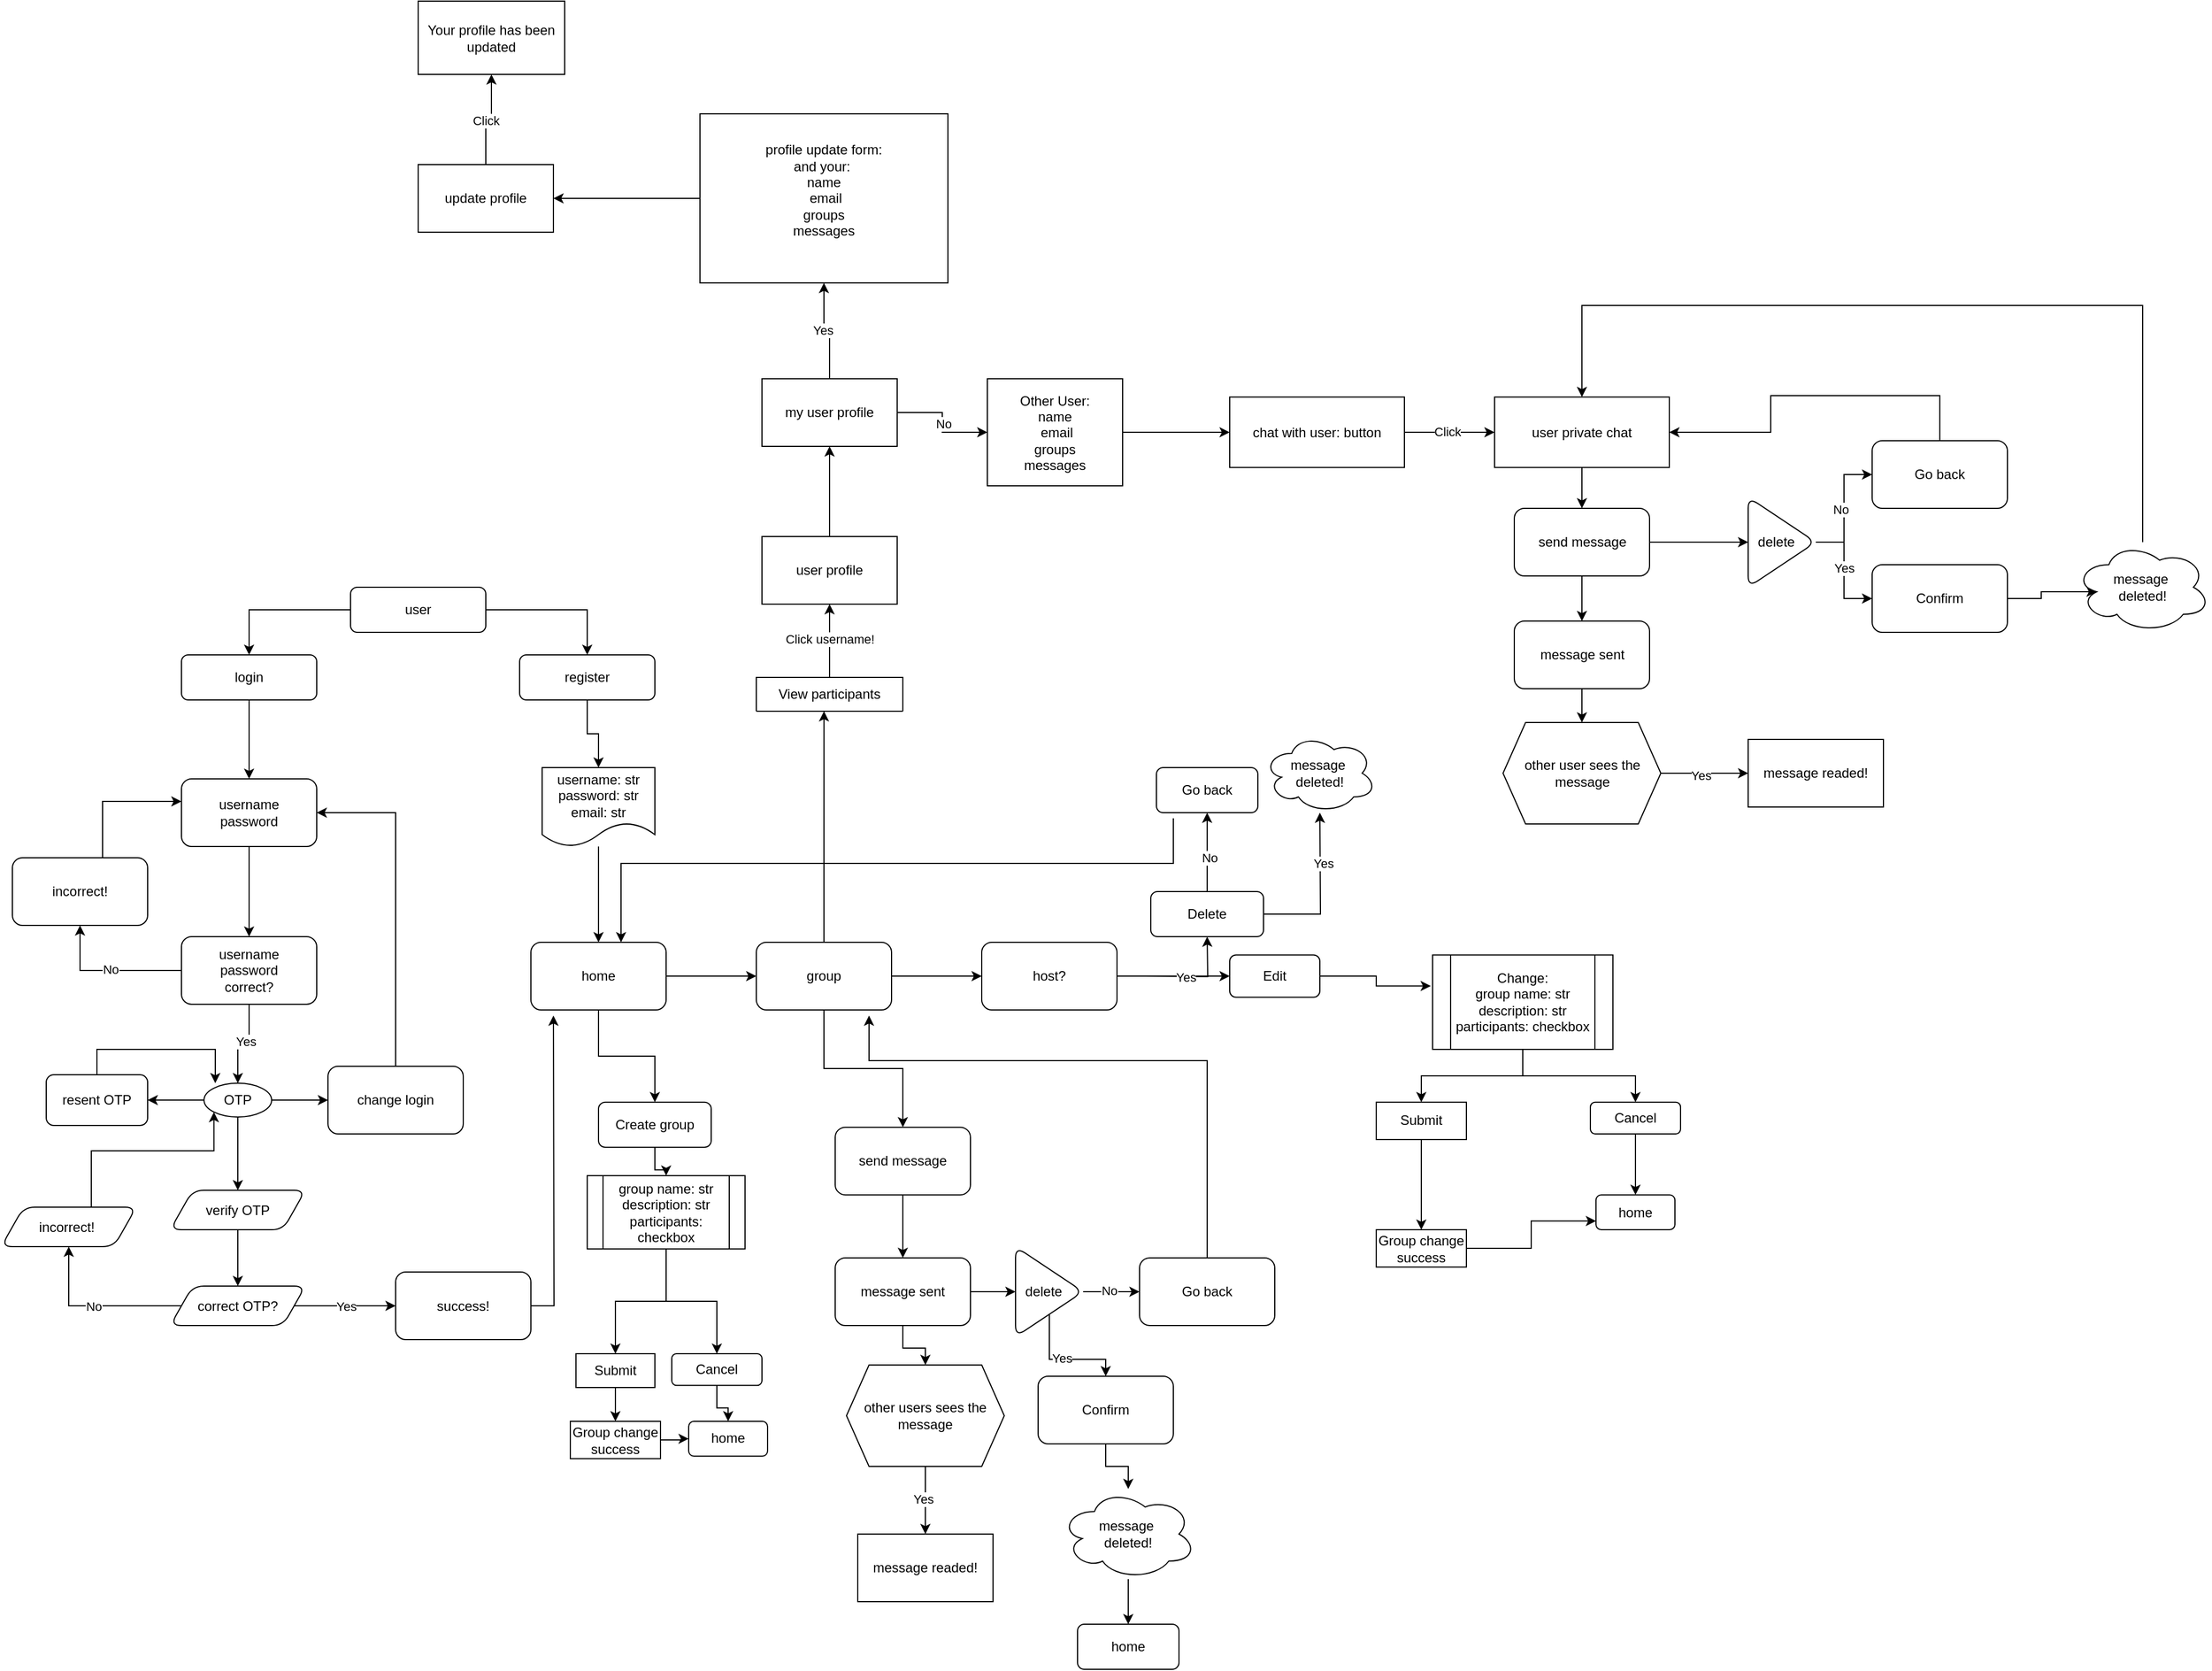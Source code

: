 <mxfile version="24.7.17">
  <diagram id="C5RBs43oDa-KdzZeNtuy" name="Page-1">
    <mxGraphModel dx="2310" dy="2065" grid="1" gridSize="10" guides="1" tooltips="1" connect="1" arrows="1" fold="1" page="0" pageScale="1" pageWidth="827" pageHeight="1169" math="0" shadow="0">
      <root>
        <mxCell id="WIyWlLk6GJQsqaUBKTNV-0" />
        <mxCell id="WIyWlLk6GJQsqaUBKTNV-1" parent="WIyWlLk6GJQsqaUBKTNV-0" />
        <mxCell id="mE4qVkIA00PZS8pNNAoy-1" value="" style="edgeStyle=orthogonalEdgeStyle;rounded=0;orthogonalLoop=1;jettySize=auto;html=1;" edge="1" parent="WIyWlLk6GJQsqaUBKTNV-1" source="WIyWlLk6GJQsqaUBKTNV-3" target="mE4qVkIA00PZS8pNNAoy-0">
          <mxGeometry relative="1" as="geometry" />
        </mxCell>
        <mxCell id="mE4qVkIA00PZS8pNNAoy-3" value="" style="edgeStyle=orthogonalEdgeStyle;rounded=0;orthogonalLoop=1;jettySize=auto;html=1;" edge="1" parent="WIyWlLk6GJQsqaUBKTNV-1" source="WIyWlLk6GJQsqaUBKTNV-3" target="mE4qVkIA00PZS8pNNAoy-2">
          <mxGeometry relative="1" as="geometry" />
        </mxCell>
        <mxCell id="WIyWlLk6GJQsqaUBKTNV-3" value="user" style="rounded=1;whiteSpace=wrap;html=1;fontSize=12;glass=0;strokeWidth=1;shadow=0;" parent="WIyWlLk6GJQsqaUBKTNV-1" vertex="1">
          <mxGeometry x="330" width="120" height="40" as="geometry" />
        </mxCell>
        <mxCell id="mE4qVkIA00PZS8pNNAoy-5" value="" style="edgeStyle=orthogonalEdgeStyle;rounded=0;orthogonalLoop=1;jettySize=auto;html=1;" edge="1" parent="WIyWlLk6GJQsqaUBKTNV-1" source="mE4qVkIA00PZS8pNNAoy-0" target="mE4qVkIA00PZS8pNNAoy-4">
          <mxGeometry relative="1" as="geometry" />
        </mxCell>
        <mxCell id="mE4qVkIA00PZS8pNNAoy-0" value="register" style="rounded=1;whiteSpace=wrap;html=1;glass=0;strokeWidth=1;shadow=0;" vertex="1" parent="WIyWlLk6GJQsqaUBKTNV-1">
          <mxGeometry x="480" y="60" width="120" height="40" as="geometry" />
        </mxCell>
        <mxCell id="mE4qVkIA00PZS8pNNAoy-9" value="" style="edgeStyle=orthogonalEdgeStyle;rounded=0;orthogonalLoop=1;jettySize=auto;html=1;" edge="1" parent="WIyWlLk6GJQsqaUBKTNV-1" source="mE4qVkIA00PZS8pNNAoy-2" target="mE4qVkIA00PZS8pNNAoy-8">
          <mxGeometry relative="1" as="geometry" />
        </mxCell>
        <mxCell id="mE4qVkIA00PZS8pNNAoy-2" value="login" style="rounded=1;whiteSpace=wrap;html=1;fontSize=12;glass=0;strokeWidth=1;shadow=0;" vertex="1" parent="WIyWlLk6GJQsqaUBKTNV-1">
          <mxGeometry x="180" y="60" width="120" height="40" as="geometry" />
        </mxCell>
        <mxCell id="mE4qVkIA00PZS8pNNAoy-7" value="" style="edgeStyle=orthogonalEdgeStyle;rounded=0;orthogonalLoop=1;jettySize=auto;html=1;" edge="1" parent="WIyWlLk6GJQsqaUBKTNV-1" source="mE4qVkIA00PZS8pNNAoy-4" target="mE4qVkIA00PZS8pNNAoy-6">
          <mxGeometry relative="1" as="geometry" />
        </mxCell>
        <mxCell id="mE4qVkIA00PZS8pNNAoy-4" value="username: str&lt;div&gt;password: str&lt;/div&gt;&lt;div&gt;email: str&lt;/div&gt;" style="shape=document;whiteSpace=wrap;html=1;boundedLbl=1;rounded=1;glass=0;strokeWidth=1;shadow=0;" vertex="1" parent="WIyWlLk6GJQsqaUBKTNV-1">
          <mxGeometry x="500" y="160" width="100" height="70" as="geometry" />
        </mxCell>
        <mxCell id="mE4qVkIA00PZS8pNNAoy-46" value="" style="edgeStyle=orthogonalEdgeStyle;rounded=0;orthogonalLoop=1;jettySize=auto;html=1;" edge="1" parent="WIyWlLk6GJQsqaUBKTNV-1" source="mE4qVkIA00PZS8pNNAoy-6" target="mE4qVkIA00PZS8pNNAoy-45">
          <mxGeometry relative="1" as="geometry" />
        </mxCell>
        <mxCell id="mE4qVkIA00PZS8pNNAoy-122" value="" style="edgeStyle=orthogonalEdgeStyle;rounded=0;orthogonalLoop=1;jettySize=auto;html=1;" edge="1" parent="WIyWlLk6GJQsqaUBKTNV-1" source="mE4qVkIA00PZS8pNNAoy-6" target="mE4qVkIA00PZS8pNNAoy-121">
          <mxGeometry relative="1" as="geometry" />
        </mxCell>
        <mxCell id="mE4qVkIA00PZS8pNNAoy-6" value="home" style="rounded=1;whiteSpace=wrap;html=1;glass=0;strokeWidth=1;shadow=0;" vertex="1" parent="WIyWlLk6GJQsqaUBKTNV-1">
          <mxGeometry x="490" y="315" width="120" height="60" as="geometry" />
        </mxCell>
        <mxCell id="mE4qVkIA00PZS8pNNAoy-11" value="" style="edgeStyle=orthogonalEdgeStyle;rounded=0;orthogonalLoop=1;jettySize=auto;html=1;" edge="1" parent="WIyWlLk6GJQsqaUBKTNV-1" source="mE4qVkIA00PZS8pNNAoy-8" target="mE4qVkIA00PZS8pNNAoy-10">
          <mxGeometry relative="1" as="geometry" />
        </mxCell>
        <mxCell id="mE4qVkIA00PZS8pNNAoy-8" value="username&lt;div&gt;password&lt;/div&gt;" style="whiteSpace=wrap;html=1;rounded=1;glass=0;strokeWidth=1;shadow=0;" vertex="1" parent="WIyWlLk6GJQsqaUBKTNV-1">
          <mxGeometry x="180" y="170" width="120" height="60" as="geometry" />
        </mxCell>
        <mxCell id="mE4qVkIA00PZS8pNNAoy-13" value="" style="edgeStyle=orthogonalEdgeStyle;rounded=0;orthogonalLoop=1;jettySize=auto;html=1;" edge="1" parent="WIyWlLk6GJQsqaUBKTNV-1" source="mE4qVkIA00PZS8pNNAoy-10" target="mE4qVkIA00PZS8pNNAoy-12">
          <mxGeometry relative="1" as="geometry" />
        </mxCell>
        <mxCell id="mE4qVkIA00PZS8pNNAoy-20" value="Yes" style="edgeLabel;html=1;align=center;verticalAlign=middle;resizable=0;points=[];" vertex="1" connectable="0" parent="mE4qVkIA00PZS8pNNAoy-13">
          <mxGeometry x="-0.032" y="-2" relative="1" as="geometry">
            <mxPoint as="offset" />
          </mxGeometry>
        </mxCell>
        <mxCell id="mE4qVkIA00PZS8pNNAoy-18" value="" style="edgeStyle=orthogonalEdgeStyle;rounded=0;orthogonalLoop=1;jettySize=auto;html=1;" edge="1" parent="WIyWlLk6GJQsqaUBKTNV-1" source="mE4qVkIA00PZS8pNNAoy-10" target="mE4qVkIA00PZS8pNNAoy-17">
          <mxGeometry relative="1" as="geometry" />
        </mxCell>
        <mxCell id="mE4qVkIA00PZS8pNNAoy-19" value="No" style="edgeLabel;html=1;align=center;verticalAlign=middle;resizable=0;points=[];" vertex="1" connectable="0" parent="mE4qVkIA00PZS8pNNAoy-18">
          <mxGeometry x="-0.028" y="-1" relative="1" as="geometry">
            <mxPoint as="offset" />
          </mxGeometry>
        </mxCell>
        <mxCell id="mE4qVkIA00PZS8pNNAoy-10" value="username&lt;div&gt;password&lt;/div&gt;&lt;div&gt;correct?&lt;/div&gt;" style="whiteSpace=wrap;html=1;rounded=1;glass=0;strokeWidth=1;shadow=0;" vertex="1" parent="WIyWlLk6GJQsqaUBKTNV-1">
          <mxGeometry x="180" y="310" width="120" height="60" as="geometry" />
        </mxCell>
        <mxCell id="mE4qVkIA00PZS8pNNAoy-27" value="" style="edgeStyle=orthogonalEdgeStyle;rounded=0;orthogonalLoop=1;jettySize=auto;html=1;" edge="1" parent="WIyWlLk6GJQsqaUBKTNV-1" source="mE4qVkIA00PZS8pNNAoy-12" target="mE4qVkIA00PZS8pNNAoy-26">
          <mxGeometry relative="1" as="geometry" />
        </mxCell>
        <mxCell id="mE4qVkIA00PZS8pNNAoy-30" value="" style="edgeStyle=orthogonalEdgeStyle;rounded=0;orthogonalLoop=1;jettySize=auto;html=1;" edge="1" parent="WIyWlLk6GJQsqaUBKTNV-1" source="mE4qVkIA00PZS8pNNAoy-12" target="mE4qVkIA00PZS8pNNAoy-29">
          <mxGeometry relative="1" as="geometry" />
        </mxCell>
        <mxCell id="mE4qVkIA00PZS8pNNAoy-33" value="" style="edgeStyle=orthogonalEdgeStyle;rounded=0;orthogonalLoop=1;jettySize=auto;html=1;" edge="1" parent="WIyWlLk6GJQsqaUBKTNV-1" source="mE4qVkIA00PZS8pNNAoy-12" target="mE4qVkIA00PZS8pNNAoy-32">
          <mxGeometry relative="1" as="geometry" />
        </mxCell>
        <mxCell id="mE4qVkIA00PZS8pNNAoy-12" value="OTP" style="ellipse;whiteSpace=wrap;html=1;rounded=1;glass=0;strokeWidth=1;shadow=0;" vertex="1" parent="WIyWlLk6GJQsqaUBKTNV-1">
          <mxGeometry x="200" y="440" width="60" height="30" as="geometry" />
        </mxCell>
        <mxCell id="mE4qVkIA00PZS8pNNAoy-22" style="edgeStyle=orthogonalEdgeStyle;rounded=0;orthogonalLoop=1;jettySize=auto;html=1;" edge="1" parent="WIyWlLk6GJQsqaUBKTNV-1" source="mE4qVkIA00PZS8pNNAoy-17" target="mE4qVkIA00PZS8pNNAoy-8">
          <mxGeometry relative="1" as="geometry">
            <mxPoint x="90" y="190" as="targetPoint" />
            <Array as="points">
              <mxPoint x="40" y="251" />
              <mxPoint x="110" y="251" />
              <mxPoint x="110" y="190" />
            </Array>
          </mxGeometry>
        </mxCell>
        <mxCell id="mE4qVkIA00PZS8pNNAoy-17" value="&lt;div&gt;incorrect!&lt;/div&gt;" style="whiteSpace=wrap;html=1;rounded=1;glass=0;strokeWidth=1;shadow=0;" vertex="1" parent="WIyWlLk6GJQsqaUBKTNV-1">
          <mxGeometry x="30" y="240" width="120" height="60" as="geometry" />
        </mxCell>
        <mxCell id="mE4qVkIA00PZS8pNNAoy-28" style="edgeStyle=orthogonalEdgeStyle;rounded=0;orthogonalLoop=1;jettySize=auto;html=1;entryX=1;entryY=0.5;entryDx=0;entryDy=0;" edge="1" parent="WIyWlLk6GJQsqaUBKTNV-1" source="mE4qVkIA00PZS8pNNAoy-26" target="mE4qVkIA00PZS8pNNAoy-8">
          <mxGeometry relative="1" as="geometry">
            <mxPoint x="360" y="200" as="targetPoint" />
            <Array as="points">
              <mxPoint x="370" y="200" />
            </Array>
          </mxGeometry>
        </mxCell>
        <mxCell id="mE4qVkIA00PZS8pNNAoy-26" value="change login" style="whiteSpace=wrap;html=1;rounded=1;glass=0;strokeWidth=1;shadow=0;" vertex="1" parent="WIyWlLk6GJQsqaUBKTNV-1">
          <mxGeometry x="310" y="425" width="120" height="60" as="geometry" />
        </mxCell>
        <mxCell id="mE4qVkIA00PZS8pNNAoy-31" style="edgeStyle=orthogonalEdgeStyle;rounded=0;orthogonalLoop=1;jettySize=auto;html=1;" edge="1" parent="WIyWlLk6GJQsqaUBKTNV-1" source="mE4qVkIA00PZS8pNNAoy-29">
          <mxGeometry relative="1" as="geometry">
            <mxPoint x="210" y="440" as="targetPoint" />
            <Array as="points">
              <mxPoint x="105" y="410" />
              <mxPoint x="210" y="410" />
            </Array>
          </mxGeometry>
        </mxCell>
        <mxCell id="mE4qVkIA00PZS8pNNAoy-29" value="resent OTP" style="whiteSpace=wrap;html=1;rounded=1;glass=0;strokeWidth=1;shadow=0;" vertex="1" parent="WIyWlLk6GJQsqaUBKTNV-1">
          <mxGeometry x="60" y="432.5" width="90" height="45" as="geometry" />
        </mxCell>
        <mxCell id="mE4qVkIA00PZS8pNNAoy-35" value="" style="edgeStyle=orthogonalEdgeStyle;rounded=0;orthogonalLoop=1;jettySize=auto;html=1;" edge="1" parent="WIyWlLk6GJQsqaUBKTNV-1" source="mE4qVkIA00PZS8pNNAoy-32" target="mE4qVkIA00PZS8pNNAoy-34">
          <mxGeometry relative="1" as="geometry" />
        </mxCell>
        <mxCell id="mE4qVkIA00PZS8pNNAoy-32" value="verify OTP" style="shape=parallelogram;perimeter=parallelogramPerimeter;whiteSpace=wrap;html=1;fixedSize=1;rounded=1;glass=0;strokeWidth=1;shadow=0;" vertex="1" parent="WIyWlLk6GJQsqaUBKTNV-1">
          <mxGeometry x="170" y="535" width="120" height="35" as="geometry" />
        </mxCell>
        <mxCell id="mE4qVkIA00PZS8pNNAoy-37" value="" style="edgeStyle=orthogonalEdgeStyle;rounded=0;orthogonalLoop=1;jettySize=auto;html=1;" edge="1" parent="WIyWlLk6GJQsqaUBKTNV-1" source="mE4qVkIA00PZS8pNNAoy-34" target="mE4qVkIA00PZS8pNNAoy-36">
          <mxGeometry relative="1" as="geometry" />
        </mxCell>
        <mxCell id="mE4qVkIA00PZS8pNNAoy-38" value="No" style="edgeLabel;html=1;align=center;verticalAlign=middle;resizable=0;points=[];" vertex="1" connectable="0" parent="mE4qVkIA00PZS8pNNAoy-37">
          <mxGeometry x="0.025" y="-1" relative="1" as="geometry">
            <mxPoint y="1" as="offset" />
          </mxGeometry>
        </mxCell>
        <mxCell id="mE4qVkIA00PZS8pNNAoy-42" value="" style="edgeStyle=orthogonalEdgeStyle;rounded=0;orthogonalLoop=1;jettySize=auto;html=1;" edge="1" parent="WIyWlLk6GJQsqaUBKTNV-1" source="mE4qVkIA00PZS8pNNAoy-34" target="mE4qVkIA00PZS8pNNAoy-41">
          <mxGeometry relative="1" as="geometry" />
        </mxCell>
        <mxCell id="mE4qVkIA00PZS8pNNAoy-43" value="Yes" style="edgeLabel;html=1;align=center;verticalAlign=middle;resizable=0;points=[];" vertex="1" connectable="0" parent="mE4qVkIA00PZS8pNNAoy-42">
          <mxGeometry x="0.008" y="1" relative="1" as="geometry">
            <mxPoint y="1" as="offset" />
          </mxGeometry>
        </mxCell>
        <mxCell id="mE4qVkIA00PZS8pNNAoy-34" value="correct OTP?" style="shape=parallelogram;perimeter=parallelogramPerimeter;whiteSpace=wrap;html=1;fixedSize=1;rounded=1;glass=0;strokeWidth=1;shadow=0;" vertex="1" parent="WIyWlLk6GJQsqaUBKTNV-1">
          <mxGeometry x="170" y="620" width="120" height="35" as="geometry" />
        </mxCell>
        <mxCell id="mE4qVkIA00PZS8pNNAoy-39" style="edgeStyle=orthogonalEdgeStyle;rounded=0;orthogonalLoop=1;jettySize=auto;html=1;entryX=0;entryY=1;entryDx=0;entryDy=0;" edge="1" parent="WIyWlLk6GJQsqaUBKTNV-1" source="mE4qVkIA00PZS8pNNAoy-36" target="mE4qVkIA00PZS8pNNAoy-12">
          <mxGeometry relative="1" as="geometry">
            <mxPoint x="50" y="500" as="targetPoint" />
            <Array as="points">
              <mxPoint x="30" y="561" />
              <mxPoint x="100" y="561" />
              <mxPoint x="100" y="500" />
              <mxPoint x="209" y="500" />
            </Array>
          </mxGeometry>
        </mxCell>
        <mxCell id="mE4qVkIA00PZS8pNNAoy-36" value="incorrect!&amp;nbsp;" style="shape=parallelogram;perimeter=parallelogramPerimeter;whiteSpace=wrap;html=1;fixedSize=1;rounded=1;glass=0;strokeWidth=1;shadow=0;" vertex="1" parent="WIyWlLk6GJQsqaUBKTNV-1">
          <mxGeometry x="20" y="550" width="120" height="35" as="geometry" />
        </mxCell>
        <mxCell id="mE4qVkIA00PZS8pNNAoy-44" style="edgeStyle=orthogonalEdgeStyle;rounded=0;orthogonalLoop=1;jettySize=auto;html=1;" edge="1" parent="WIyWlLk6GJQsqaUBKTNV-1" source="mE4qVkIA00PZS8pNNAoy-41">
          <mxGeometry relative="1" as="geometry">
            <mxPoint x="510" y="380" as="targetPoint" />
          </mxGeometry>
        </mxCell>
        <mxCell id="mE4qVkIA00PZS8pNNAoy-41" value="success!" style="whiteSpace=wrap;html=1;rounded=1;glass=0;strokeWidth=1;shadow=0;" vertex="1" parent="WIyWlLk6GJQsqaUBKTNV-1">
          <mxGeometry x="370" y="607.5" width="120" height="60" as="geometry" />
        </mxCell>
        <mxCell id="mE4qVkIA00PZS8pNNAoy-48" value="" style="edgeStyle=orthogonalEdgeStyle;rounded=0;orthogonalLoop=1;jettySize=auto;html=1;" edge="1" parent="WIyWlLk6GJQsqaUBKTNV-1" source="mE4qVkIA00PZS8pNNAoy-45" target="mE4qVkIA00PZS8pNNAoy-47">
          <mxGeometry relative="1" as="geometry" />
        </mxCell>
        <mxCell id="mE4qVkIA00PZS8pNNAoy-50" value="" style="edgeStyle=orthogonalEdgeStyle;rounded=0;orthogonalLoop=1;jettySize=auto;html=1;" edge="1" parent="WIyWlLk6GJQsqaUBKTNV-1" source="mE4qVkIA00PZS8pNNAoy-45" target="mE4qVkIA00PZS8pNNAoy-49">
          <mxGeometry relative="1" as="geometry" />
        </mxCell>
        <mxCell id="mE4qVkIA00PZS8pNNAoy-112" style="edgeStyle=orthogonalEdgeStyle;rounded=0;orthogonalLoop=1;jettySize=auto;html=1;entryX=0.462;entryY=1;entryDx=0;entryDy=0;entryPerimeter=0;" edge="1" parent="WIyWlLk6GJQsqaUBKTNV-1" source="mE4qVkIA00PZS8pNNAoy-45" target="mE4qVkIA00PZS8pNNAoy-107">
          <mxGeometry relative="1" as="geometry">
            <mxPoint x="750" y="170" as="targetPoint" />
          </mxGeometry>
        </mxCell>
        <mxCell id="mE4qVkIA00PZS8pNNAoy-45" value="group" style="rounded=1;whiteSpace=wrap;html=1;glass=0;strokeWidth=1;shadow=0;" vertex="1" parent="WIyWlLk6GJQsqaUBKTNV-1">
          <mxGeometry x="690" y="315" width="120" height="60" as="geometry" />
        </mxCell>
        <mxCell id="mE4qVkIA00PZS8pNNAoy-54" value="" style="edgeStyle=orthogonalEdgeStyle;rounded=0;orthogonalLoop=1;jettySize=auto;html=1;" edge="1" parent="WIyWlLk6GJQsqaUBKTNV-1" source="mE4qVkIA00PZS8pNNAoy-47" target="mE4qVkIA00PZS8pNNAoy-53">
          <mxGeometry relative="1" as="geometry" />
        </mxCell>
        <mxCell id="mE4qVkIA00PZS8pNNAoy-47" value="send message" style="whiteSpace=wrap;html=1;rounded=1;glass=0;strokeWidth=1;shadow=0;" vertex="1" parent="WIyWlLk6GJQsqaUBKTNV-1">
          <mxGeometry x="760" y="479.07" width="120" height="60" as="geometry" />
        </mxCell>
        <mxCell id="mE4qVkIA00PZS8pNNAoy-77" value="" style="edgeStyle=orthogonalEdgeStyle;rounded=0;orthogonalLoop=1;jettySize=auto;html=1;" edge="1" parent="WIyWlLk6GJQsqaUBKTNV-1" source="mE4qVkIA00PZS8pNNAoy-49" target="mE4qVkIA00PZS8pNNAoy-76">
          <mxGeometry relative="1" as="geometry" />
        </mxCell>
        <mxCell id="mE4qVkIA00PZS8pNNAoy-79" style="edgeStyle=orthogonalEdgeStyle;rounded=0;orthogonalLoop=1;jettySize=auto;html=1;" edge="1" parent="WIyWlLk6GJQsqaUBKTNV-1">
          <mxGeometry relative="1" as="geometry">
            <mxPoint x="1090" y="310" as="targetPoint" />
            <mxPoint x="1030" y="345" as="sourcePoint" />
          </mxGeometry>
        </mxCell>
        <mxCell id="mE4qVkIA00PZS8pNNAoy-80" value="Yes" style="edgeLabel;html=1;align=center;verticalAlign=middle;resizable=0;points=[];" vertex="1" connectable="0" parent="mE4qVkIA00PZS8pNNAoy-79">
          <mxGeometry x="-0.304" y="2" relative="1" as="geometry">
            <mxPoint x="7" y="2" as="offset" />
          </mxGeometry>
        </mxCell>
        <mxCell id="mE4qVkIA00PZS8pNNAoy-49" value="host?" style="whiteSpace=wrap;html=1;rounded=1;glass=0;strokeWidth=1;shadow=0;" vertex="1" parent="WIyWlLk6GJQsqaUBKTNV-1">
          <mxGeometry x="890" y="315" width="120" height="60" as="geometry" />
        </mxCell>
        <mxCell id="mE4qVkIA00PZS8pNNAoy-66" value="" style="edgeStyle=orthogonalEdgeStyle;rounded=0;orthogonalLoop=1;jettySize=auto;html=1;" edge="1" parent="WIyWlLk6GJQsqaUBKTNV-1" source="mE4qVkIA00PZS8pNNAoy-53" target="mE4qVkIA00PZS8pNNAoy-65">
          <mxGeometry relative="1" as="geometry" />
        </mxCell>
        <mxCell id="mE4qVkIA00PZS8pNNAoy-125" value="" style="edgeStyle=orthogonalEdgeStyle;rounded=0;orthogonalLoop=1;jettySize=auto;html=1;" edge="1" parent="WIyWlLk6GJQsqaUBKTNV-1" source="mE4qVkIA00PZS8pNNAoy-53" target="mE4qVkIA00PZS8pNNAoy-57">
          <mxGeometry relative="1" as="geometry" />
        </mxCell>
        <mxCell id="mE4qVkIA00PZS8pNNAoy-53" value="message sent" style="whiteSpace=wrap;html=1;rounded=1;glass=0;strokeWidth=1;shadow=0;" vertex="1" parent="WIyWlLk6GJQsqaUBKTNV-1">
          <mxGeometry x="760" y="595" width="120" height="60" as="geometry" />
        </mxCell>
        <mxCell id="mE4qVkIA00PZS8pNNAoy-61" value="" style="edgeStyle=orthogonalEdgeStyle;rounded=0;orthogonalLoop=1;jettySize=auto;html=1;" edge="1" parent="WIyWlLk6GJQsqaUBKTNV-1" source="mE4qVkIA00PZS8pNNAoy-57" target="mE4qVkIA00PZS8pNNAoy-60">
          <mxGeometry relative="1" as="geometry" />
        </mxCell>
        <mxCell id="mE4qVkIA00PZS8pNNAoy-62" value="Yes" style="edgeLabel;html=1;align=center;verticalAlign=middle;resizable=0;points=[];" vertex="1" connectable="0" parent="mE4qVkIA00PZS8pNNAoy-61">
          <mxGeometry x="-0.037" y="-2" relative="1" as="geometry">
            <mxPoint as="offset" />
          </mxGeometry>
        </mxCell>
        <mxCell id="mE4qVkIA00PZS8pNNAoy-57" value="other users sees the message" style="shape=hexagon;perimeter=hexagonPerimeter2;whiteSpace=wrap;html=1;fixedSize=1;" vertex="1" parent="WIyWlLk6GJQsqaUBKTNV-1">
          <mxGeometry x="770" y="690" width="140" height="90" as="geometry" />
        </mxCell>
        <mxCell id="mE4qVkIA00PZS8pNNAoy-60" value="message readed!" style="whiteSpace=wrap;html=1;" vertex="1" parent="WIyWlLk6GJQsqaUBKTNV-1">
          <mxGeometry x="780" y="840" width="120" height="60" as="geometry" />
        </mxCell>
        <mxCell id="mE4qVkIA00PZS8pNNAoy-68" value="" style="edgeStyle=orthogonalEdgeStyle;rounded=0;orthogonalLoop=1;jettySize=auto;html=1;" edge="1" parent="WIyWlLk6GJQsqaUBKTNV-1" source="mE4qVkIA00PZS8pNNAoy-65" target="mE4qVkIA00PZS8pNNAoy-67">
          <mxGeometry relative="1" as="geometry" />
        </mxCell>
        <mxCell id="mE4qVkIA00PZS8pNNAoy-69" value="Yes" style="edgeLabel;html=1;align=center;verticalAlign=middle;resizable=0;points=[];" vertex="1" connectable="0" parent="mE4qVkIA00PZS8pNNAoy-68">
          <mxGeometry x="-0.039" y="1" relative="1" as="geometry">
            <mxPoint as="offset" />
          </mxGeometry>
        </mxCell>
        <mxCell id="mE4qVkIA00PZS8pNNAoy-73" value="" style="edgeStyle=orthogonalEdgeStyle;rounded=0;orthogonalLoop=1;jettySize=auto;html=1;" edge="1" parent="WIyWlLk6GJQsqaUBKTNV-1" source="mE4qVkIA00PZS8pNNAoy-65" target="mE4qVkIA00PZS8pNNAoy-72">
          <mxGeometry relative="1" as="geometry" />
        </mxCell>
        <mxCell id="mE4qVkIA00PZS8pNNAoy-74" value="No" style="edgeLabel;html=1;align=center;verticalAlign=middle;resizable=0;points=[];" vertex="1" connectable="0" parent="mE4qVkIA00PZS8pNNAoy-73">
          <mxGeometry x="-0.1" y="1" relative="1" as="geometry">
            <mxPoint as="offset" />
          </mxGeometry>
        </mxCell>
        <mxCell id="mE4qVkIA00PZS8pNNAoy-65" value="delete&amp;nbsp; &amp;nbsp;" style="triangle;whiteSpace=wrap;html=1;rounded=1;glass=0;strokeWidth=1;shadow=0;" vertex="1" parent="WIyWlLk6GJQsqaUBKTNV-1">
          <mxGeometry x="920" y="585" width="60" height="80" as="geometry" />
        </mxCell>
        <mxCell id="mE4qVkIA00PZS8pNNAoy-71" value="" style="edgeStyle=orthogonalEdgeStyle;rounded=0;orthogonalLoop=1;jettySize=auto;html=1;" edge="1" parent="WIyWlLk6GJQsqaUBKTNV-1" source="mE4qVkIA00PZS8pNNAoy-67" target="mE4qVkIA00PZS8pNNAoy-70">
          <mxGeometry relative="1" as="geometry" />
        </mxCell>
        <mxCell id="mE4qVkIA00PZS8pNNAoy-67" value="Confirm" style="whiteSpace=wrap;html=1;rounded=1;glass=0;strokeWidth=1;shadow=0;" vertex="1" parent="WIyWlLk6GJQsqaUBKTNV-1">
          <mxGeometry x="940" y="700" width="120" height="60" as="geometry" />
        </mxCell>
        <mxCell id="mE4qVkIA00PZS8pNNAoy-185" value="" style="edgeStyle=orthogonalEdgeStyle;rounded=0;orthogonalLoop=1;jettySize=auto;html=1;" edge="1" parent="WIyWlLk6GJQsqaUBKTNV-1" source="mE4qVkIA00PZS8pNNAoy-70" target="mE4qVkIA00PZS8pNNAoy-184">
          <mxGeometry relative="1" as="geometry" />
        </mxCell>
        <mxCell id="mE4qVkIA00PZS8pNNAoy-70" value="message&amp;nbsp;&lt;div&gt;deleted!&lt;/div&gt;" style="ellipse;shape=cloud;whiteSpace=wrap;html=1;rounded=1;glass=0;strokeWidth=1;shadow=0;" vertex="1" parent="WIyWlLk6GJQsqaUBKTNV-1">
          <mxGeometry x="960" y="800" width="120" height="80" as="geometry" />
        </mxCell>
        <mxCell id="mE4qVkIA00PZS8pNNAoy-75" style="edgeStyle=orthogonalEdgeStyle;rounded=0;orthogonalLoop=1;jettySize=auto;html=1;" edge="1" parent="WIyWlLk6GJQsqaUBKTNV-1" source="mE4qVkIA00PZS8pNNAoy-72">
          <mxGeometry relative="1" as="geometry">
            <mxPoint x="790" y="380" as="targetPoint" />
            <Array as="points">
              <mxPoint x="1090" y="420" />
              <mxPoint x="790" y="420" />
            </Array>
          </mxGeometry>
        </mxCell>
        <mxCell id="mE4qVkIA00PZS8pNNAoy-72" value="Go back" style="whiteSpace=wrap;html=1;rounded=1;glass=0;strokeWidth=1;shadow=0;" vertex="1" parent="WIyWlLk6GJQsqaUBKTNV-1">
          <mxGeometry x="1030" y="595" width="120" height="60" as="geometry" />
        </mxCell>
        <mxCell id="mE4qVkIA00PZS8pNNAoy-94" value="" style="edgeStyle=orthogonalEdgeStyle;rounded=0;orthogonalLoop=1;jettySize=auto;html=1;entryX=-0.01;entryY=0.329;entryDx=0;entryDy=0;entryPerimeter=0;" edge="1" parent="WIyWlLk6GJQsqaUBKTNV-1" source="mE4qVkIA00PZS8pNNAoy-76" target="mE4qVkIA00PZS8pNNAoy-95">
          <mxGeometry relative="1" as="geometry">
            <mxPoint x="1270" y="368.172" as="targetPoint" />
          </mxGeometry>
        </mxCell>
        <mxCell id="mE4qVkIA00PZS8pNNAoy-76" value="Edit" style="whiteSpace=wrap;html=1;rounded=1;glass=0;strokeWidth=1;shadow=0;" vertex="1" parent="WIyWlLk6GJQsqaUBKTNV-1">
          <mxGeometry x="1110" y="326.25" width="80" height="37.5" as="geometry" />
        </mxCell>
        <mxCell id="mE4qVkIA00PZS8pNNAoy-86" value="" style="edgeStyle=orthogonalEdgeStyle;rounded=0;orthogonalLoop=1;jettySize=auto;html=1;" edge="1" parent="WIyWlLk6GJQsqaUBKTNV-1" source="mE4qVkIA00PZS8pNNAoy-84">
          <mxGeometry relative="1" as="geometry">
            <mxPoint x="1090" y="200" as="targetPoint" />
          </mxGeometry>
        </mxCell>
        <mxCell id="mE4qVkIA00PZS8pNNAoy-88" value="No" style="edgeLabel;html=1;align=center;verticalAlign=middle;resizable=0;points=[];" vertex="1" connectable="0" parent="mE4qVkIA00PZS8pNNAoy-86">
          <mxGeometry x="-0.142" y="-2" relative="1" as="geometry">
            <mxPoint as="offset" />
          </mxGeometry>
        </mxCell>
        <mxCell id="mE4qVkIA00PZS8pNNAoy-89" style="edgeStyle=orthogonalEdgeStyle;rounded=0;orthogonalLoop=1;jettySize=auto;html=1;" edge="1" parent="WIyWlLk6GJQsqaUBKTNV-1" source="mE4qVkIA00PZS8pNNAoy-84">
          <mxGeometry relative="1" as="geometry">
            <mxPoint x="1190" y="200" as="targetPoint" />
          </mxGeometry>
        </mxCell>
        <mxCell id="mE4qVkIA00PZS8pNNAoy-90" value="Yes" style="edgeLabel;html=1;align=center;verticalAlign=middle;resizable=0;points=[];" vertex="1" connectable="0" parent="mE4qVkIA00PZS8pNNAoy-89">
          <mxGeometry x="0.365" y="-3" relative="1" as="geometry">
            <mxPoint as="offset" />
          </mxGeometry>
        </mxCell>
        <mxCell id="mE4qVkIA00PZS8pNNAoy-84" value="Delete" style="rounded=1;whiteSpace=wrap;html=1;" vertex="1" parent="WIyWlLk6GJQsqaUBKTNV-1">
          <mxGeometry x="1040" y="270" width="100" height="40" as="geometry" />
        </mxCell>
        <mxCell id="mE4qVkIA00PZS8pNNAoy-92" style="edgeStyle=orthogonalEdgeStyle;rounded=0;orthogonalLoop=1;jettySize=auto;html=1;" edge="1" parent="WIyWlLk6GJQsqaUBKTNV-1">
          <mxGeometry relative="1" as="geometry">
            <mxPoint x="570" y="315" as="targetPoint" />
            <mxPoint x="1060" y="205" as="sourcePoint" />
            <Array as="points">
              <mxPoint x="1060" y="245" />
              <mxPoint x="570" y="245" />
            </Array>
          </mxGeometry>
        </mxCell>
        <mxCell id="mE4qVkIA00PZS8pNNAoy-87" value="Go back" style="whiteSpace=wrap;html=1;rounded=1;glass=0;strokeWidth=1;shadow=0;" vertex="1" parent="WIyWlLk6GJQsqaUBKTNV-1">
          <mxGeometry x="1045" y="160" width="90" height="40" as="geometry" />
        </mxCell>
        <mxCell id="mE4qVkIA00PZS8pNNAoy-91" value="message&amp;nbsp;&lt;div&gt;deleted!&lt;/div&gt;" style="ellipse;shape=cloud;whiteSpace=wrap;html=1;rounded=1;glass=0;strokeWidth=1;shadow=0;" vertex="1" parent="WIyWlLk6GJQsqaUBKTNV-1">
          <mxGeometry x="1140" y="130" width="100" height="70" as="geometry" />
        </mxCell>
        <mxCell id="mE4qVkIA00PZS8pNNAoy-97" value="" style="edgeStyle=orthogonalEdgeStyle;rounded=0;orthogonalLoop=1;jettySize=auto;html=1;" edge="1" parent="WIyWlLk6GJQsqaUBKTNV-1" source="mE4qVkIA00PZS8pNNAoy-95" target="mE4qVkIA00PZS8pNNAoy-96">
          <mxGeometry relative="1" as="geometry" />
        </mxCell>
        <mxCell id="mE4qVkIA00PZS8pNNAoy-99" value="" style="edgeStyle=orthogonalEdgeStyle;rounded=0;orthogonalLoop=1;jettySize=auto;html=1;" edge="1" parent="WIyWlLk6GJQsqaUBKTNV-1" source="mE4qVkIA00PZS8pNNAoy-95" target="mE4qVkIA00PZS8pNNAoy-98">
          <mxGeometry relative="1" as="geometry" />
        </mxCell>
        <mxCell id="mE4qVkIA00PZS8pNNAoy-95" value="Change:&lt;div&gt;group name: str&lt;/div&gt;&lt;div&gt;description: str&lt;/div&gt;&lt;div&gt;participants: checkbox&lt;/div&gt;" style="shape=process;whiteSpace=wrap;html=1;backgroundOutline=1;" vertex="1" parent="WIyWlLk6GJQsqaUBKTNV-1">
          <mxGeometry x="1290" y="326.25" width="160" height="83.75" as="geometry" />
        </mxCell>
        <mxCell id="mE4qVkIA00PZS8pNNAoy-106" value="" style="edgeStyle=orthogonalEdgeStyle;rounded=0;orthogonalLoop=1;jettySize=auto;html=1;" edge="1" parent="WIyWlLk6GJQsqaUBKTNV-1" source="mE4qVkIA00PZS8pNNAoy-96" target="mE4qVkIA00PZS8pNNAoy-105">
          <mxGeometry relative="1" as="geometry" />
        </mxCell>
        <mxCell id="mE4qVkIA00PZS8pNNAoy-96" value="Cancel" style="rounded=1;whiteSpace=wrap;html=1;" vertex="1" parent="WIyWlLk6GJQsqaUBKTNV-1">
          <mxGeometry x="1430" y="456.87" width="80" height="28.13" as="geometry" />
        </mxCell>
        <mxCell id="mE4qVkIA00PZS8pNNAoy-101" value="" style="edgeStyle=orthogonalEdgeStyle;rounded=0;orthogonalLoop=1;jettySize=auto;html=1;" edge="1" parent="WIyWlLk6GJQsqaUBKTNV-1" source="mE4qVkIA00PZS8pNNAoy-98" target="mE4qVkIA00PZS8pNNAoy-100">
          <mxGeometry relative="1" as="geometry" />
        </mxCell>
        <mxCell id="mE4qVkIA00PZS8pNNAoy-98" value="Submit" style="whiteSpace=wrap;html=1;" vertex="1" parent="WIyWlLk6GJQsqaUBKTNV-1">
          <mxGeometry x="1240" y="456.87" width="80" height="33.13" as="geometry" />
        </mxCell>
        <mxCell id="mE4qVkIA00PZS8pNNAoy-104" value="" style="edgeStyle=orthogonalEdgeStyle;rounded=0;orthogonalLoop=1;jettySize=auto;html=1;entryX=0;entryY=0.75;entryDx=0;entryDy=0;" edge="1" parent="WIyWlLk6GJQsqaUBKTNV-1" source="mE4qVkIA00PZS8pNNAoy-100" target="mE4qVkIA00PZS8pNNAoy-105">
          <mxGeometry relative="1" as="geometry">
            <mxPoint x="1280" y="683.13" as="targetPoint" />
          </mxGeometry>
        </mxCell>
        <mxCell id="mE4qVkIA00PZS8pNNAoy-100" value="Group change success" style="whiteSpace=wrap;html=1;" vertex="1" parent="WIyWlLk6GJQsqaUBKTNV-1">
          <mxGeometry x="1240" y="570" width="80" height="33.13" as="geometry" />
        </mxCell>
        <mxCell id="mE4qVkIA00PZS8pNNAoy-105" value="home" style="whiteSpace=wrap;html=1;rounded=1;" vertex="1" parent="WIyWlLk6GJQsqaUBKTNV-1">
          <mxGeometry x="1435" y="539.07" width="70" height="30.93" as="geometry" />
        </mxCell>
        <mxCell id="mE4qVkIA00PZS8pNNAoy-117" value="" style="edgeStyle=orthogonalEdgeStyle;rounded=0;orthogonalLoop=1;jettySize=auto;html=1;" edge="1" parent="WIyWlLk6GJQsqaUBKTNV-1" source="mE4qVkIA00PZS8pNNAoy-107" target="mE4qVkIA00PZS8pNNAoy-116">
          <mxGeometry relative="1" as="geometry" />
        </mxCell>
        <mxCell id="mE4qVkIA00PZS8pNNAoy-118" value="Click username!" style="edgeLabel;html=1;align=center;verticalAlign=middle;resizable=0;points=[];" vertex="1" connectable="0" parent="mE4qVkIA00PZS8pNNAoy-117">
          <mxGeometry x="0.041" relative="1" as="geometry">
            <mxPoint as="offset" />
          </mxGeometry>
        </mxCell>
        <mxCell id="mE4qVkIA00PZS8pNNAoy-107" value="View participants" style="swimlane;fontStyle=0;childLayout=stackLayout;horizontal=1;startSize=30;horizontalStack=0;resizeParent=1;resizeParentMax=0;resizeLast=0;collapsible=1;marginBottom=0;whiteSpace=wrap;html=1;" vertex="1" collapsed="1" parent="WIyWlLk6GJQsqaUBKTNV-1">
          <mxGeometry x="690" y="80" width="130" height="30" as="geometry">
            <mxRectangle x="690" y="80" width="140" height="120" as="alternateBounds" />
          </mxGeometry>
        </mxCell>
        <mxCell id="mE4qVkIA00PZS8pNNAoy-108" value="user 1" style="text;strokeColor=none;fillColor=none;align=left;verticalAlign=middle;spacingLeft=4;spacingRight=4;overflow=hidden;points=[[0,0.5],[1,0.5]];portConstraint=eastwest;rotatable=0;whiteSpace=wrap;html=1;" vertex="1" parent="mE4qVkIA00PZS8pNNAoy-107">
          <mxGeometry y="30" width="140" height="30" as="geometry" />
        </mxCell>
        <mxCell id="mE4qVkIA00PZS8pNNAoy-109" value="user 2" style="text;strokeColor=none;fillColor=none;align=left;verticalAlign=middle;spacingLeft=4;spacingRight=4;overflow=hidden;points=[[0,0.5],[1,0.5]];portConstraint=eastwest;rotatable=0;whiteSpace=wrap;html=1;" vertex="1" parent="mE4qVkIA00PZS8pNNAoy-107">
          <mxGeometry y="60" width="140" height="30" as="geometry" />
        </mxCell>
        <mxCell id="mE4qVkIA00PZS8pNNAoy-110" value="user 3" style="text;strokeColor=none;fillColor=none;align=left;verticalAlign=middle;spacingLeft=4;spacingRight=4;overflow=hidden;points=[[0,0.5],[1,0.5]];portConstraint=eastwest;rotatable=0;whiteSpace=wrap;html=1;" vertex="1" parent="mE4qVkIA00PZS8pNNAoy-107">
          <mxGeometry y="90" width="140" height="30" as="geometry" />
        </mxCell>
        <mxCell id="mE4qVkIA00PZS8pNNAoy-138" value="" style="edgeStyle=orthogonalEdgeStyle;rounded=0;orthogonalLoop=1;jettySize=auto;html=1;" edge="1" parent="WIyWlLk6GJQsqaUBKTNV-1" source="mE4qVkIA00PZS8pNNAoy-116" target="mE4qVkIA00PZS8pNNAoy-137">
          <mxGeometry relative="1" as="geometry" />
        </mxCell>
        <mxCell id="mE4qVkIA00PZS8pNNAoy-116" value="user profile" style="whiteSpace=wrap;html=1;fontStyle=0;startSize=30;" vertex="1" parent="WIyWlLk6GJQsqaUBKTNV-1">
          <mxGeometry x="695" y="-45" width="120" height="60" as="geometry" />
        </mxCell>
        <mxCell id="mE4qVkIA00PZS8pNNAoy-124" value="" style="edgeStyle=orthogonalEdgeStyle;rounded=0;orthogonalLoop=1;jettySize=auto;html=1;" edge="1" parent="WIyWlLk6GJQsqaUBKTNV-1" source="mE4qVkIA00PZS8pNNAoy-121" target="mE4qVkIA00PZS8pNNAoy-123">
          <mxGeometry relative="1" as="geometry" />
        </mxCell>
        <mxCell id="mE4qVkIA00PZS8pNNAoy-121" value="Create group" style="whiteSpace=wrap;html=1;rounded=1;glass=0;strokeWidth=1;shadow=0;" vertex="1" parent="WIyWlLk6GJQsqaUBKTNV-1">
          <mxGeometry x="550" y="456.87" width="100" height="40" as="geometry" />
        </mxCell>
        <mxCell id="mE4qVkIA00PZS8pNNAoy-127" value="" style="edgeStyle=orthogonalEdgeStyle;rounded=0;orthogonalLoop=1;jettySize=auto;html=1;" edge="1" parent="WIyWlLk6GJQsqaUBKTNV-1" source="mE4qVkIA00PZS8pNNAoy-123" target="mE4qVkIA00PZS8pNNAoy-126">
          <mxGeometry relative="1" as="geometry" />
        </mxCell>
        <mxCell id="mE4qVkIA00PZS8pNNAoy-130" value="" style="edgeStyle=orthogonalEdgeStyle;rounded=0;orthogonalLoop=1;jettySize=auto;html=1;" edge="1" parent="WIyWlLk6GJQsqaUBKTNV-1" source="mE4qVkIA00PZS8pNNAoy-123" target="mE4qVkIA00PZS8pNNAoy-128">
          <mxGeometry relative="1" as="geometry" />
        </mxCell>
        <mxCell id="mE4qVkIA00PZS8pNNAoy-123" value="&lt;div&gt;group name: str&lt;/div&gt;&lt;div&gt;description: str&lt;/div&gt;&lt;div&gt;participants: checkbox&lt;/div&gt;" style="shape=process;whiteSpace=wrap;html=1;backgroundOutline=1;" vertex="1" parent="WIyWlLk6GJQsqaUBKTNV-1">
          <mxGeometry x="540" y="522.04" width="140" height="65" as="geometry" />
        </mxCell>
        <mxCell id="mE4qVkIA00PZS8pNNAoy-133" value="" style="edgeStyle=orthogonalEdgeStyle;rounded=0;orthogonalLoop=1;jettySize=auto;html=1;" edge="1" parent="WIyWlLk6GJQsqaUBKTNV-1" source="mE4qVkIA00PZS8pNNAoy-126" target="mE4qVkIA00PZS8pNNAoy-131">
          <mxGeometry relative="1" as="geometry" />
        </mxCell>
        <mxCell id="mE4qVkIA00PZS8pNNAoy-126" value="Submit" style="whiteSpace=wrap;html=1;" vertex="1" parent="WIyWlLk6GJQsqaUBKTNV-1">
          <mxGeometry x="530" y="680" width="70" height="30" as="geometry" />
        </mxCell>
        <mxCell id="mE4qVkIA00PZS8pNNAoy-136" value="" style="edgeStyle=orthogonalEdgeStyle;rounded=0;orthogonalLoop=1;jettySize=auto;html=1;" edge="1" parent="WIyWlLk6GJQsqaUBKTNV-1" source="mE4qVkIA00PZS8pNNAoy-128" target="mE4qVkIA00PZS8pNNAoy-134">
          <mxGeometry relative="1" as="geometry" />
        </mxCell>
        <mxCell id="mE4qVkIA00PZS8pNNAoy-128" value="Cancel" style="rounded=1;whiteSpace=wrap;html=1;" vertex="1" parent="WIyWlLk6GJQsqaUBKTNV-1">
          <mxGeometry x="615" y="680" width="80" height="28.13" as="geometry" />
        </mxCell>
        <mxCell id="mE4qVkIA00PZS8pNNAoy-135" value="" style="edgeStyle=orthogonalEdgeStyle;rounded=0;orthogonalLoop=1;jettySize=auto;html=1;" edge="1" parent="WIyWlLk6GJQsqaUBKTNV-1" source="mE4qVkIA00PZS8pNNAoy-131" target="mE4qVkIA00PZS8pNNAoy-134">
          <mxGeometry relative="1" as="geometry" />
        </mxCell>
        <mxCell id="mE4qVkIA00PZS8pNNAoy-131" value="Group change success" style="whiteSpace=wrap;html=1;" vertex="1" parent="WIyWlLk6GJQsqaUBKTNV-1">
          <mxGeometry x="525" y="740" width="80" height="33.13" as="geometry" />
        </mxCell>
        <mxCell id="mE4qVkIA00PZS8pNNAoy-134" value="home" style="whiteSpace=wrap;html=1;rounded=1;" vertex="1" parent="WIyWlLk6GJQsqaUBKTNV-1">
          <mxGeometry x="630" y="740" width="70" height="30.93" as="geometry" />
        </mxCell>
        <mxCell id="mE4qVkIA00PZS8pNNAoy-142" value="" style="edgeStyle=orthogonalEdgeStyle;rounded=0;orthogonalLoop=1;jettySize=auto;html=1;" edge="1" parent="WIyWlLk6GJQsqaUBKTNV-1" source="mE4qVkIA00PZS8pNNAoy-137" target="mE4qVkIA00PZS8pNNAoy-141">
          <mxGeometry relative="1" as="geometry" />
        </mxCell>
        <mxCell id="mE4qVkIA00PZS8pNNAoy-150" value="No" style="edgeLabel;html=1;align=center;verticalAlign=middle;resizable=0;points=[];" vertex="1" connectable="0" parent="mE4qVkIA00PZS8pNNAoy-142">
          <mxGeometry x="0.021" y="1" relative="1" as="geometry">
            <mxPoint as="offset" />
          </mxGeometry>
        </mxCell>
        <mxCell id="mE4qVkIA00PZS8pNNAoy-146" style="edgeStyle=orthogonalEdgeStyle;rounded=0;orthogonalLoop=1;jettySize=auto;html=1;entryX=0.5;entryY=1;entryDx=0;entryDy=0;" edge="1" parent="WIyWlLk6GJQsqaUBKTNV-1" source="mE4qVkIA00PZS8pNNAoy-137" target="mE4qVkIA00PZS8pNNAoy-151">
          <mxGeometry relative="1" as="geometry">
            <mxPoint x="755" y="-250" as="targetPoint" />
          </mxGeometry>
        </mxCell>
        <mxCell id="mE4qVkIA00PZS8pNNAoy-149" value="Yes" style="edgeLabel;html=1;align=center;verticalAlign=middle;resizable=0;points=[];" vertex="1" connectable="0" parent="mE4qVkIA00PZS8pNNAoy-146">
          <mxGeometry x="0.067" y="1" relative="1" as="geometry">
            <mxPoint as="offset" />
          </mxGeometry>
        </mxCell>
        <mxCell id="mE4qVkIA00PZS8pNNAoy-137" value="my user profile" style="whiteSpace=wrap;html=1;fontStyle=0;startSize=30;" vertex="1" parent="WIyWlLk6GJQsqaUBKTNV-1">
          <mxGeometry x="695" y="-185" width="120" height="60" as="geometry" />
        </mxCell>
        <mxCell id="mE4qVkIA00PZS8pNNAoy-155" value="" style="edgeStyle=orthogonalEdgeStyle;rounded=0;orthogonalLoop=1;jettySize=auto;html=1;" edge="1" parent="WIyWlLk6GJQsqaUBKTNV-1" source="mE4qVkIA00PZS8pNNAoy-141" target="mE4qVkIA00PZS8pNNAoy-154">
          <mxGeometry relative="1" as="geometry" />
        </mxCell>
        <mxCell id="mE4qVkIA00PZS8pNNAoy-141" value="Other User:&lt;div&gt;name&lt;br&gt;&lt;div&gt;&amp;nbsp;email&lt;/div&gt;&lt;/div&gt;&lt;div&gt;groups&lt;/div&gt;&lt;div&gt;messages&lt;/div&gt;" style="whiteSpace=wrap;html=1;fontStyle=0;startSize=30;" vertex="1" parent="WIyWlLk6GJQsqaUBKTNV-1">
          <mxGeometry x="895" y="-185" width="120" height="95" as="geometry" />
        </mxCell>
        <mxCell id="mE4qVkIA00PZS8pNNAoy-187" value="" style="edgeStyle=orthogonalEdgeStyle;rounded=0;orthogonalLoop=1;jettySize=auto;html=1;" edge="1" parent="WIyWlLk6GJQsqaUBKTNV-1" source="mE4qVkIA00PZS8pNNAoy-151" target="mE4qVkIA00PZS8pNNAoy-186">
          <mxGeometry relative="1" as="geometry" />
        </mxCell>
        <mxCell id="mE4qVkIA00PZS8pNNAoy-151" value="profile update form:&lt;div&gt;&lt;div&gt;and your:&amp;nbsp;&lt;/div&gt;&lt;div&gt;&lt;div&gt;name&lt;br&gt;&lt;div&gt;&amp;nbsp;email&lt;/div&gt;&lt;/div&gt;&lt;div&gt;groups&lt;/div&gt;&lt;div&gt;messages&lt;/div&gt;&lt;/div&gt;&lt;div&gt;&lt;br&gt;&lt;/div&gt;&lt;/div&gt;" style="rounded=0;whiteSpace=wrap;html=1;" vertex="1" parent="WIyWlLk6GJQsqaUBKTNV-1">
          <mxGeometry x="640" y="-420" width="220" height="150" as="geometry" />
        </mxCell>
        <mxCell id="mE4qVkIA00PZS8pNNAoy-157" value="" style="edgeStyle=orthogonalEdgeStyle;rounded=0;orthogonalLoop=1;jettySize=auto;html=1;" edge="1" parent="WIyWlLk6GJQsqaUBKTNV-1" source="mE4qVkIA00PZS8pNNAoy-154" target="mE4qVkIA00PZS8pNNAoy-156">
          <mxGeometry relative="1" as="geometry" />
        </mxCell>
        <mxCell id="mE4qVkIA00PZS8pNNAoy-158" value="Click" style="edgeLabel;html=1;align=center;verticalAlign=middle;resizable=0;points=[];" vertex="1" connectable="0" parent="mE4qVkIA00PZS8pNNAoy-157">
          <mxGeometry x="-0.062" y="1" relative="1" as="geometry">
            <mxPoint as="offset" />
          </mxGeometry>
        </mxCell>
        <mxCell id="mE4qVkIA00PZS8pNNAoy-154" value="chat with user: button" style="whiteSpace=wrap;html=1;fontStyle=0;startSize=30;" vertex="1" parent="WIyWlLk6GJQsqaUBKTNV-1">
          <mxGeometry x="1110" y="-168.75" width="155" height="62.5" as="geometry" />
        </mxCell>
        <mxCell id="mE4qVkIA00PZS8pNNAoy-169" style="edgeStyle=orthogonalEdgeStyle;rounded=0;orthogonalLoop=1;jettySize=auto;html=1;" edge="1" parent="WIyWlLk6GJQsqaUBKTNV-1" source="mE4qVkIA00PZS8pNNAoy-156" target="mE4qVkIA00PZS8pNNAoy-159">
          <mxGeometry relative="1" as="geometry" />
        </mxCell>
        <mxCell id="mE4qVkIA00PZS8pNNAoy-156" value="user private chat" style="whiteSpace=wrap;html=1;fontStyle=0;startSize=30;" vertex="1" parent="WIyWlLk6GJQsqaUBKTNV-1">
          <mxGeometry x="1345" y="-168.75" width="155" height="62.5" as="geometry" />
        </mxCell>
        <mxCell id="mE4qVkIA00PZS8pNNAoy-170" style="edgeStyle=orthogonalEdgeStyle;rounded=0;orthogonalLoop=1;jettySize=auto;html=1;" edge="1" parent="WIyWlLk6GJQsqaUBKTNV-1" source="mE4qVkIA00PZS8pNNAoy-159" target="mE4qVkIA00PZS8pNNAoy-165">
          <mxGeometry relative="1" as="geometry" />
        </mxCell>
        <mxCell id="mE4qVkIA00PZS8pNNAoy-175" style="edgeStyle=orthogonalEdgeStyle;rounded=0;orthogonalLoop=1;jettySize=auto;html=1;entryX=0;entryY=0.5;entryDx=0;entryDy=0;" edge="1" parent="WIyWlLk6GJQsqaUBKTNV-1" source="mE4qVkIA00PZS8pNNAoy-159" target="mE4qVkIA00PZS8pNNAoy-161">
          <mxGeometry relative="1" as="geometry" />
        </mxCell>
        <mxCell id="mE4qVkIA00PZS8pNNAoy-159" value="send message" style="whiteSpace=wrap;html=1;rounded=1;glass=0;strokeWidth=1;shadow=0;" vertex="1" parent="WIyWlLk6GJQsqaUBKTNV-1">
          <mxGeometry x="1362.5" y="-70" width="120" height="60" as="geometry" />
        </mxCell>
        <mxCell id="mE4qVkIA00PZS8pNNAoy-176" style="edgeStyle=orthogonalEdgeStyle;rounded=0;orthogonalLoop=1;jettySize=auto;html=1;entryX=0;entryY=0.5;entryDx=0;entryDy=0;" edge="1" parent="WIyWlLk6GJQsqaUBKTNV-1" source="mE4qVkIA00PZS8pNNAoy-161" target="mE4qVkIA00PZS8pNNAoy-163">
          <mxGeometry relative="1" as="geometry" />
        </mxCell>
        <mxCell id="mE4qVkIA00PZS8pNNAoy-177" value="Yes" style="edgeLabel;html=1;align=center;verticalAlign=middle;resizable=0;points=[];" vertex="1" connectable="0" parent="mE4qVkIA00PZS8pNNAoy-176">
          <mxGeometry x="-0.04" relative="1" as="geometry">
            <mxPoint as="offset" />
          </mxGeometry>
        </mxCell>
        <mxCell id="mE4qVkIA00PZS8pNNAoy-178" style="edgeStyle=orthogonalEdgeStyle;rounded=0;orthogonalLoop=1;jettySize=auto;html=1;entryX=0;entryY=0.5;entryDx=0;entryDy=0;" edge="1" parent="WIyWlLk6GJQsqaUBKTNV-1" source="mE4qVkIA00PZS8pNNAoy-161" target="mE4qVkIA00PZS8pNNAoy-162">
          <mxGeometry relative="1" as="geometry" />
        </mxCell>
        <mxCell id="mE4qVkIA00PZS8pNNAoy-179" value="No" style="edgeLabel;html=1;align=center;verticalAlign=middle;resizable=0;points=[];" vertex="1" connectable="0" parent="mE4qVkIA00PZS8pNNAoy-178">
          <mxGeometry x="-0.018" y="3" relative="1" as="geometry">
            <mxPoint as="offset" />
          </mxGeometry>
        </mxCell>
        <mxCell id="mE4qVkIA00PZS8pNNAoy-161" value="delete&amp;nbsp; &amp;nbsp;" style="triangle;whiteSpace=wrap;html=1;rounded=1;glass=0;strokeWidth=1;shadow=0;" vertex="1" parent="WIyWlLk6GJQsqaUBKTNV-1">
          <mxGeometry x="1570" y="-80" width="60" height="80" as="geometry" />
        </mxCell>
        <mxCell id="mE4qVkIA00PZS8pNNAoy-180" style="edgeStyle=orthogonalEdgeStyle;rounded=0;orthogonalLoop=1;jettySize=auto;html=1;entryX=1;entryY=0.5;entryDx=0;entryDy=0;" edge="1" parent="WIyWlLk6GJQsqaUBKTNV-1" source="mE4qVkIA00PZS8pNNAoy-162" target="mE4qVkIA00PZS8pNNAoy-156">
          <mxGeometry relative="1" as="geometry">
            <Array as="points">
              <mxPoint x="1740" y="-170" />
              <mxPoint x="1590" y="-170" />
              <mxPoint x="1590" y="-137" />
            </Array>
          </mxGeometry>
        </mxCell>
        <mxCell id="mE4qVkIA00PZS8pNNAoy-162" value="Go back" style="whiteSpace=wrap;html=1;rounded=1;glass=0;strokeWidth=1;shadow=0;" vertex="1" parent="WIyWlLk6GJQsqaUBKTNV-1">
          <mxGeometry x="1680" y="-130" width="120" height="60" as="geometry" />
        </mxCell>
        <mxCell id="mE4qVkIA00PZS8pNNAoy-163" value="Confirm" style="whiteSpace=wrap;html=1;rounded=1;glass=0;strokeWidth=1;shadow=0;" vertex="1" parent="WIyWlLk6GJQsqaUBKTNV-1">
          <mxGeometry x="1680" y="-20" width="120" height="60" as="geometry" />
        </mxCell>
        <mxCell id="mE4qVkIA00PZS8pNNAoy-182" style="edgeStyle=orthogonalEdgeStyle;rounded=0;orthogonalLoop=1;jettySize=auto;html=1;entryX=0.5;entryY=0;entryDx=0;entryDy=0;" edge="1" parent="WIyWlLk6GJQsqaUBKTNV-1" source="mE4qVkIA00PZS8pNNAoy-164" target="mE4qVkIA00PZS8pNNAoy-156">
          <mxGeometry relative="1" as="geometry">
            <Array as="points">
              <mxPoint x="1920" y="-250" />
              <mxPoint x="1423" y="-250" />
            </Array>
          </mxGeometry>
        </mxCell>
        <mxCell id="mE4qVkIA00PZS8pNNAoy-164" value="message&amp;nbsp;&lt;div&gt;deleted!&lt;/div&gt;" style="ellipse;shape=cloud;whiteSpace=wrap;html=1;rounded=1;glass=0;strokeWidth=1;shadow=0;" vertex="1" parent="WIyWlLk6GJQsqaUBKTNV-1">
          <mxGeometry x="1860" y="-40" width="120" height="80" as="geometry" />
        </mxCell>
        <mxCell id="mE4qVkIA00PZS8pNNAoy-171" style="edgeStyle=orthogonalEdgeStyle;rounded=0;orthogonalLoop=1;jettySize=auto;html=1;" edge="1" parent="WIyWlLk6GJQsqaUBKTNV-1" source="mE4qVkIA00PZS8pNNAoy-165" target="mE4qVkIA00PZS8pNNAoy-166">
          <mxGeometry relative="1" as="geometry" />
        </mxCell>
        <mxCell id="mE4qVkIA00PZS8pNNAoy-165" value="message sent" style="whiteSpace=wrap;html=1;rounded=1;glass=0;strokeWidth=1;shadow=0;" vertex="1" parent="WIyWlLk6GJQsqaUBKTNV-1">
          <mxGeometry x="1362.5" y="30" width="120" height="60" as="geometry" />
        </mxCell>
        <mxCell id="mE4qVkIA00PZS8pNNAoy-166" value="other user sees the message" style="shape=hexagon;perimeter=hexagonPerimeter2;whiteSpace=wrap;html=1;fixedSize=1;" vertex="1" parent="WIyWlLk6GJQsqaUBKTNV-1">
          <mxGeometry x="1352.5" y="120" width="140" height="90" as="geometry" />
        </mxCell>
        <mxCell id="mE4qVkIA00PZS8pNNAoy-167" value="message readed!" style="whiteSpace=wrap;html=1;" vertex="1" parent="WIyWlLk6GJQsqaUBKTNV-1">
          <mxGeometry x="1570" y="135" width="120" height="60" as="geometry" />
        </mxCell>
        <mxCell id="mE4qVkIA00PZS8pNNAoy-173" style="edgeStyle=orthogonalEdgeStyle;rounded=0;orthogonalLoop=1;jettySize=auto;html=1;entryX=0;entryY=0.5;entryDx=0;entryDy=0;" edge="1" parent="WIyWlLk6GJQsqaUBKTNV-1" source="mE4qVkIA00PZS8pNNAoy-166" target="mE4qVkIA00PZS8pNNAoy-167">
          <mxGeometry relative="1" as="geometry" />
        </mxCell>
        <mxCell id="mE4qVkIA00PZS8pNNAoy-174" value="Yes" style="edgeLabel;html=1;align=center;verticalAlign=middle;resizable=0;points=[];" vertex="1" connectable="0" parent="mE4qVkIA00PZS8pNNAoy-173">
          <mxGeometry x="-0.096" y="-2" relative="1" as="geometry">
            <mxPoint as="offset" />
          </mxGeometry>
        </mxCell>
        <mxCell id="mE4qVkIA00PZS8pNNAoy-181" style="edgeStyle=orthogonalEdgeStyle;rounded=0;orthogonalLoop=1;jettySize=auto;html=1;entryX=0.16;entryY=0.55;entryDx=0;entryDy=0;entryPerimeter=0;" edge="1" parent="WIyWlLk6GJQsqaUBKTNV-1" source="mE4qVkIA00PZS8pNNAoy-163" target="mE4qVkIA00PZS8pNNAoy-164">
          <mxGeometry relative="1" as="geometry" />
        </mxCell>
        <mxCell id="mE4qVkIA00PZS8pNNAoy-184" value="home" style="whiteSpace=wrap;html=1;rounded=1;glass=0;strokeWidth=1;shadow=0;" vertex="1" parent="WIyWlLk6GJQsqaUBKTNV-1">
          <mxGeometry x="975" y="920" width="90" height="40" as="geometry" />
        </mxCell>
        <mxCell id="mE4qVkIA00PZS8pNNAoy-189" value="" style="edgeStyle=orthogonalEdgeStyle;rounded=0;orthogonalLoop=1;jettySize=auto;html=1;" edge="1" parent="WIyWlLk6GJQsqaUBKTNV-1" source="mE4qVkIA00PZS8pNNAoy-186" target="mE4qVkIA00PZS8pNNAoy-188">
          <mxGeometry relative="1" as="geometry" />
        </mxCell>
        <mxCell id="mE4qVkIA00PZS8pNNAoy-190" value="Click" style="edgeLabel;html=1;align=center;verticalAlign=middle;resizable=0;points=[];" vertex="1" connectable="0" parent="mE4qVkIA00PZS8pNNAoy-189">
          <mxGeometry x="-0.075" relative="1" as="geometry">
            <mxPoint as="offset" />
          </mxGeometry>
        </mxCell>
        <mxCell id="mE4qVkIA00PZS8pNNAoy-186" value="update profile" style="whiteSpace=wrap;html=1;rounded=0;" vertex="1" parent="WIyWlLk6GJQsqaUBKTNV-1">
          <mxGeometry x="390" y="-375" width="120" height="60" as="geometry" />
        </mxCell>
        <mxCell id="mE4qVkIA00PZS8pNNAoy-188" value="Your profile has been updated" style="whiteSpace=wrap;html=1;rounded=0;" vertex="1" parent="WIyWlLk6GJQsqaUBKTNV-1">
          <mxGeometry x="390" y="-520" width="130" height="65" as="geometry" />
        </mxCell>
      </root>
    </mxGraphModel>
  </diagram>
</mxfile>
